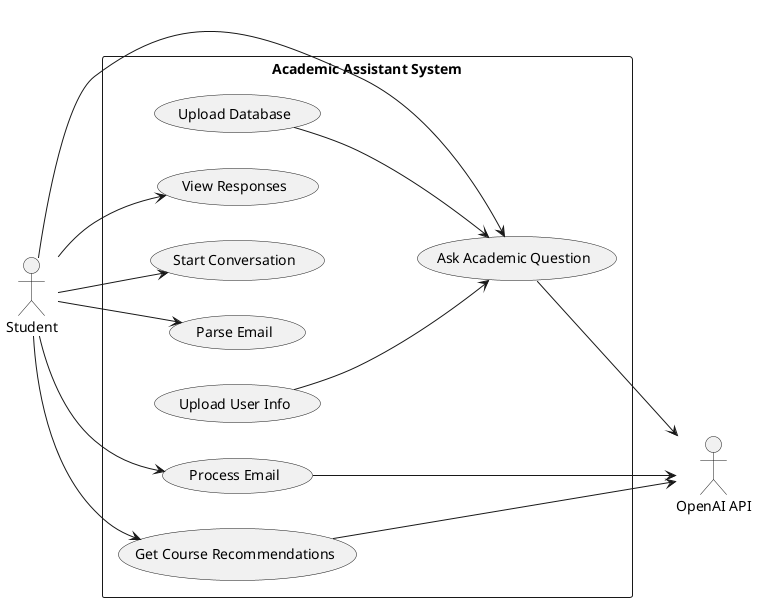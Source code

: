 @startuml
left to right direction

actor Student as student
actor "OpenAI API" as openai

rectangle "Academic Assistant System" {
  usecase "Start Conversation" as UC1
  usecase "Ask Academic Question" as UC2
  usecase "Parse Email" as UC3
  usecase "Process Email" as UC4
  usecase "Get Course Recommendations" as UC5
  usecase "Upload User Info" as UC6
  usecase "Upload Database" as UC7
  usecase "View Responses" as UC8
}

student --> UC1
student --> UC2
student --> UC3
student --> UC4
student --> UC5
student --> UC8
UC2 --> openai
UC4 --> openai
UC5 --> openai
UC6 --> UC2
UC7 --> UC2

@enduml
